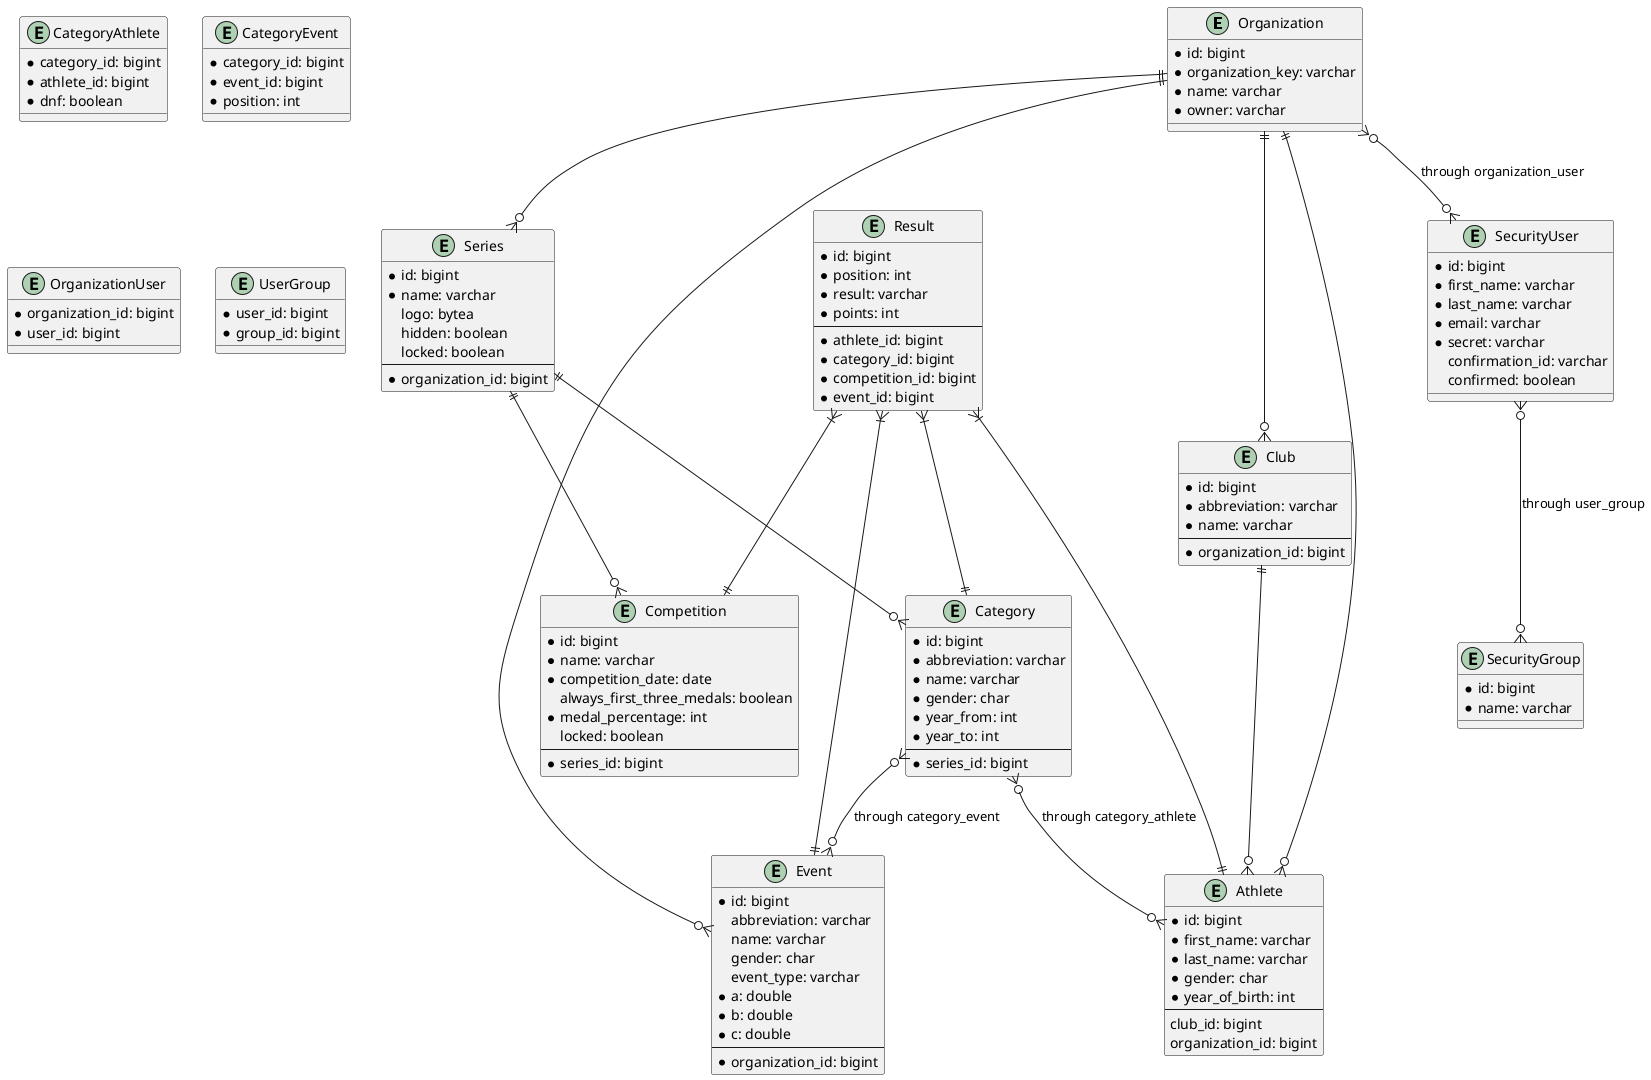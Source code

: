 @startuml JTAF Entity Model

' Entities
entity Organization {
  * id: bigint
  * organization_key: varchar
  * name: varchar
  * owner: varchar
}

entity Series {
  * id: bigint
  * name: varchar
  logo: bytea
  hidden: boolean
  locked: boolean
  --
  * organization_id: bigint
}

entity Competition {
  * id: bigint
  * name: varchar
  * competition_date: date
  always_first_three_medals: boolean
  * medal_percentage: int
  locked: boolean
  --
  * series_id: bigint
}

entity Category {
  * id: bigint
  * abbreviation: varchar
  * name: varchar
  * gender: char
  * year_from: int
  * year_to: int
  --
  * series_id: bigint
}

entity Event {
  * id: bigint
  abbreviation: varchar
  name: varchar
  gender: char
  event_type: varchar
  * a: double
  * b: double
  * c: double
  --
  * organization_id: bigint
}

entity Athlete {
  * id: bigint
  * first_name: varchar
  * last_name: varchar
  * gender: char
  * year_of_birth: int
  --
  club_id: bigint
  organization_id: bigint
}

entity Club {
  * id: bigint
  * abbreviation: varchar
  * name: varchar
  --
  * organization_id: bigint
}

entity Result {
  * id: bigint
  * position: int
  * result: varchar
  * points: int
  --
  * athlete_id: bigint
  * category_id: bigint
  * competition_id: bigint
  * event_id: bigint
}

entity SecurityUser {
  * id: bigint
  * first_name: varchar
  * last_name: varchar
  * email: varchar
  * secret: varchar
  confirmation_id: varchar
  confirmed: boolean
}

entity SecurityGroup {
  * id: bigint
  * name: varchar
}

' Junction Tables
entity "CategoryAthlete" as category_athlete {
  * category_id: bigint
  * athlete_id: bigint
  * dnf: boolean
}

entity "CategoryEvent" as category_event {
  * category_id: bigint
  * event_id: bigint
  * position: int
}

entity "OrganizationUser" as organization_user {
  * organization_id: bigint
  * user_id: bigint
}

entity "UserGroup" as user_group {
  * user_id: bigint
  * group_id: bigint
}

' Relationships
Organization ||--o{ Series
Organization ||--o{ Event
Organization ||--o{ Club
Organization ||--o{ Athlete
Organization }o--o{ SecurityUser : through organization_user

Series ||--o{ Competition
Series ||--o{ Category

Category }o--o{ Athlete : through category_athlete
Category }o--o{ Event : through category_event

Club ||--o{ Athlete

Result }|--|| Athlete
Result }|--|| Category
Result }|--|| Competition
Result }|--|| Event

SecurityUser }o--o{ SecurityGroup : through user_group

@enduml
